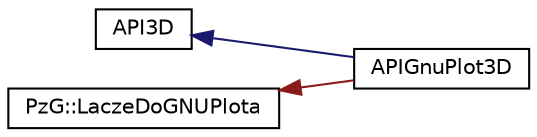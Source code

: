 digraph "Graphical Class Hierarchy"
{
  edge [fontname="Helvetica",fontsize="10",labelfontname="Helvetica",labelfontsize="10"];
  node [fontname="Helvetica",fontsize="10",shape=record];
  rankdir="LR";
  Node11 [label="API3D",height=0.2,width=0.4,color="black", fillcolor="white", style="filled",URL="$class_a_p_i3_d.html"];
  Node11 -> Node1 [dir="back",color="midnightblue",fontsize="10",style="solid",fontname="Helvetica"];
  Node1 [label="APIGnuPlot3D",height=0.2,width=0.4,color="black", fillcolor="white", style="filled",URL="$class_a_p_i_gnu_plot3_d.html"];
  Node0 [label="PzG::LaczeDoGNUPlota",height=0.2,width=0.4,color="black", fillcolor="white", style="filled",URL="$class_pz_g_1_1_lacze_do_g_n_u_plota.html",tooltip="Klasa realizuje interfejs do programu GNUPlot. "];
  Node0 -> Node1 [dir="back",color="firebrick4",fontsize="10",style="solid",fontname="Helvetica"];
}
